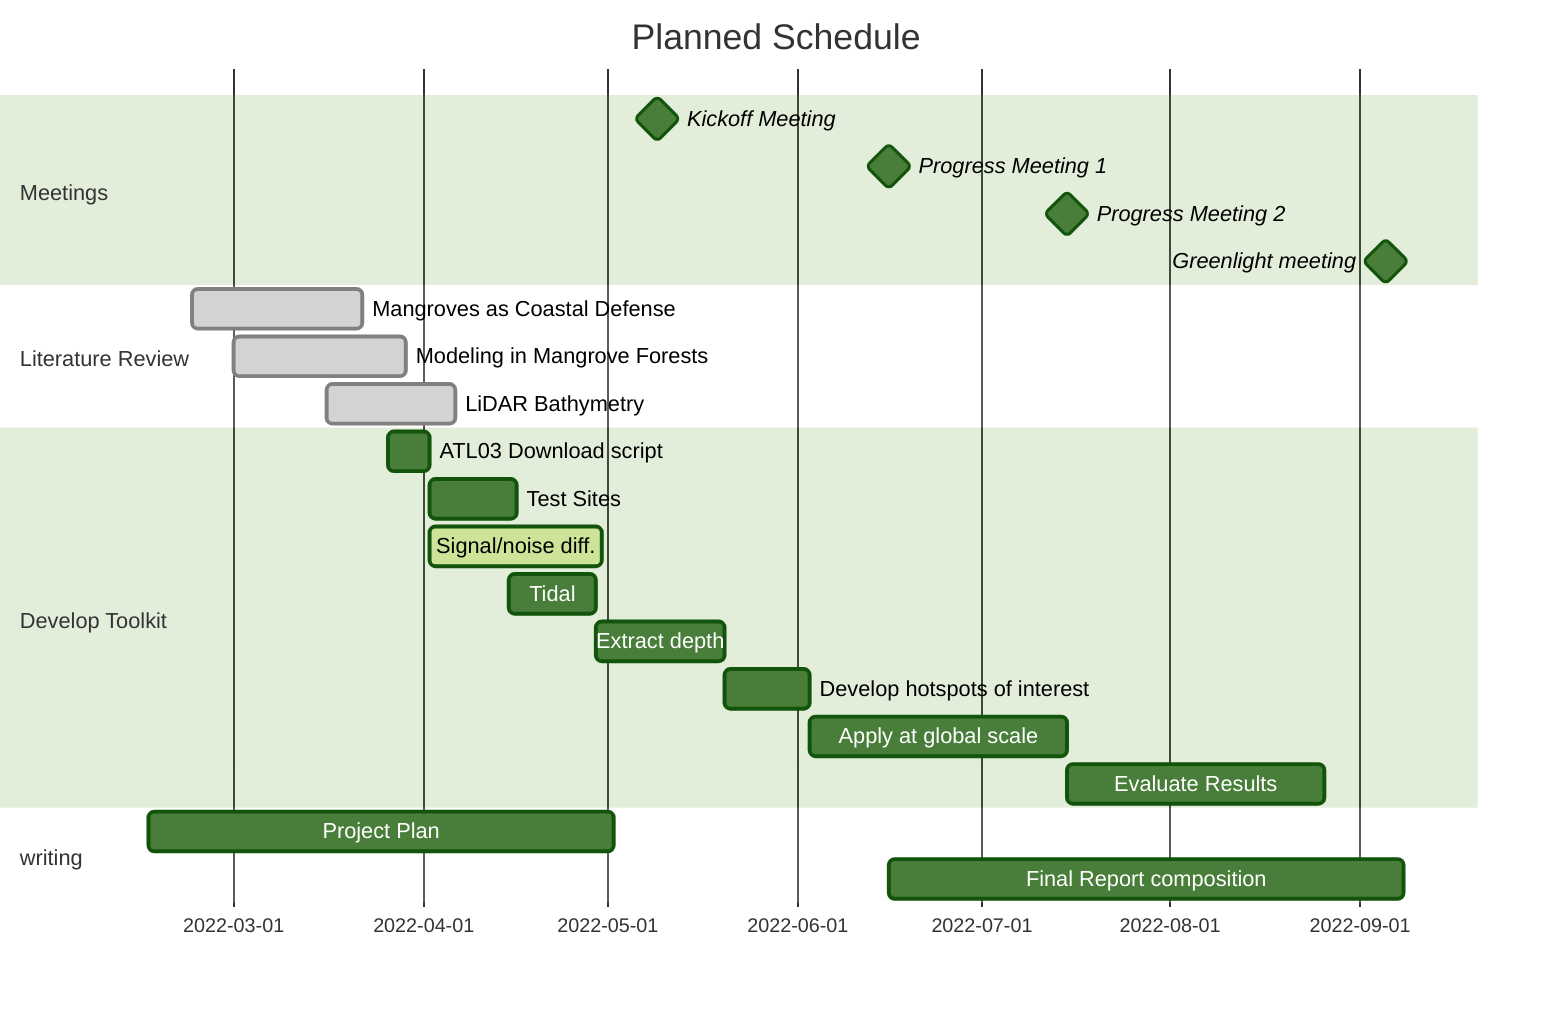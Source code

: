 %%{init: {'theme':'forest'}}%%
gantt
    title Planned Schedule
    dateFormat YYYY-MM-DD
    todayMarker stroke:#253a79,opacity:0.5

    section Meetings
    Kickoff Meeting: milestone, m1, 2022-05-09, 0d
    Progress Meeting 1: milestone, m2, 2022-06-16,0d
    Progress Meeting 2: milestone, m3, 2022-07-15,0d
    Greenlight meeting: milestone, m4, 2022-09-05,0d
    section Literature Review
    Mangroves as Coastal Defense:done, 2022-02-22,4w 
    Modeling in Mangrove Forests:done, 2022-03-01,4w 
    LiDAR Bathymetry:done, 2022-03-16,3w 
    section Develop Toolkit
    ATL03 Download script: download,2022-03-26,1w
    Test Sites:2w
    Signal/noise diff.: active, after download, 4w
    Tidal: tide,2022-04-15, 2w
    Extract depth: depth,after tide,3w
    Develop hotspots of interest:hotspots, after depth, 2w
    Apply at global scale:application, after hotspots,6w
    Evaluate Results: after application, 6w

    section writing
    Project Plan: 2022-02-15, 2022-05-02
    Final Report composition: after m2, 12w